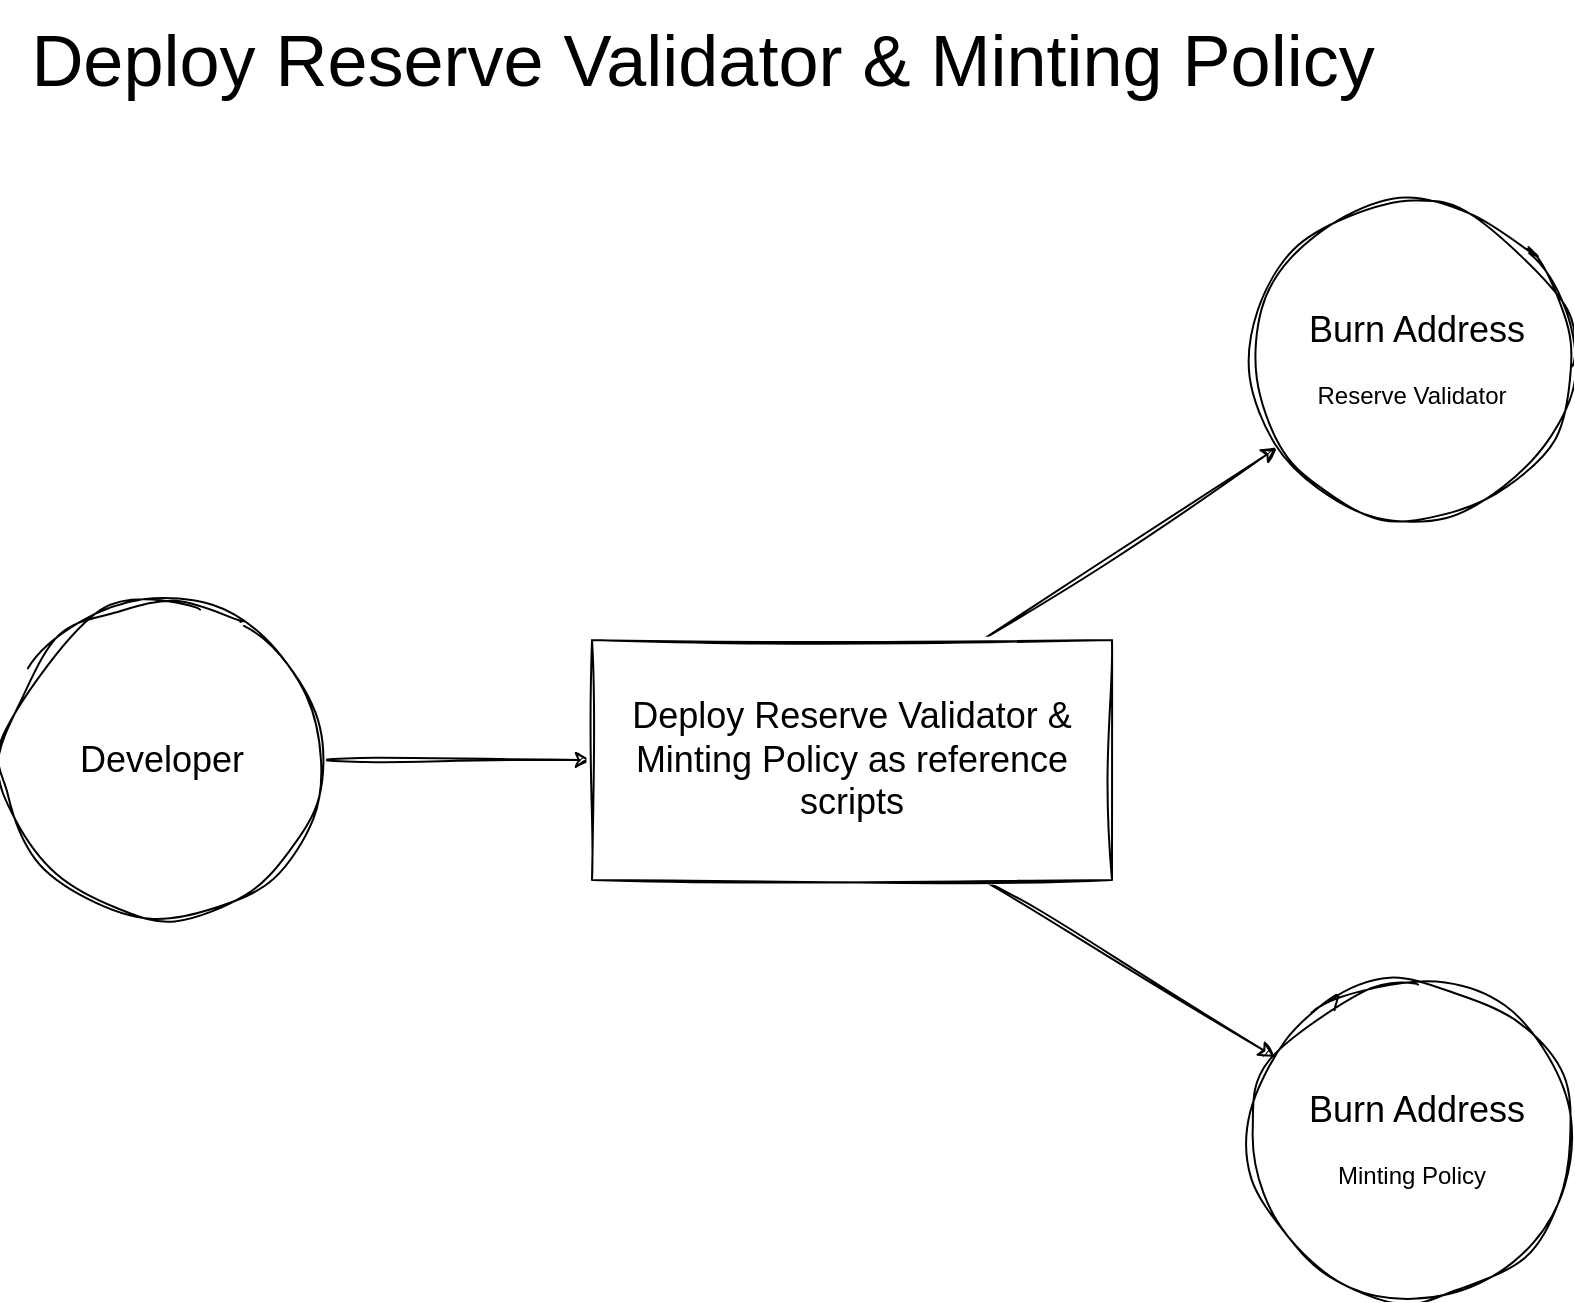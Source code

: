 <mxfile>
    <diagram id="WyKOCYspISZ9Fhzsf7lo" name="Page-1">
        <mxGraphModel dx="867" dy="773" grid="1" gridSize="10" guides="1" tooltips="1" connect="1" arrows="1" fold="1" page="1" pageScale="1" pageWidth="1169" pageHeight="1654" background="#ffffff" math="0" shadow="0">
            <root>
                <mxCell id="0"/>
                <mxCell id="1" parent="0"/>
                <mxCell id="5" value="" style="edgeStyle=none;html=1;fontSize=18;entryX=0;entryY=0.5;entryDx=0;entryDy=0;rounded=0;sketch=1;curveFitting=1;jiggle=2;" parent="1" source="2" target="8" edge="1">
                    <mxGeometry relative="1" as="geometry">
                        <mxPoint x="610" y="690" as="targetPoint"/>
                    </mxGeometry>
                </mxCell>
                <mxCell id="2" value="&lt;font style=&quot;font-size: 18px;&quot;&gt;Developer&lt;/font&gt;" style="ellipse;whiteSpace=wrap;html=1;aspect=fixed;rounded=0;sketch=1;curveFitting=1;jiggle=2;" parent="1" vertex="1">
                    <mxGeometry x="235" y="600" width="160" height="160" as="geometry"/>
                </mxCell>
                <mxCell id="12" style="edgeStyle=none;html=1;exitX=0.75;exitY=0;exitDx=0;exitDy=0;fontSize=18;rounded=0;sketch=1;curveFitting=1;jiggle=2;" parent="1" source="8" target="11" edge="1">
                    <mxGeometry relative="1" as="geometry"/>
                </mxCell>
                <mxCell id="13" style="edgeStyle=none;html=1;exitX=0.75;exitY=1;exitDx=0;exitDy=0;fontSize=18;rounded=0;sketch=1;curveFitting=1;jiggle=2;" parent="1" source="8" target="10" edge="1">
                    <mxGeometry relative="1" as="geometry"/>
                </mxCell>
                <mxCell id="8" value="&lt;span style=&quot;font-size: 18px;&quot;&gt;Deploy Reserve Validator &amp;amp; Minting Policy as reference scripts&lt;/span&gt;" style="rounded=0;whiteSpace=wrap;html=1;sketch=1;curveFitting=1;jiggle=2;" parent="1" vertex="1">
                    <mxGeometry x="530" y="620" width="260" height="120" as="geometry"/>
                </mxCell>
                <mxCell id="10" value="&lt;font style=&quot;font-size: 18px;&quot;&gt;&amp;nbsp;Burn Address&lt;/font&gt;&lt;br&gt;&lt;br&gt;Minting Policy" style="ellipse;whiteSpace=wrap;html=1;aspect=fixed;rounded=0;sketch=1;curveFitting=1;jiggle=2;" parent="1" vertex="1">
                    <mxGeometry x="860" y="790" width="160" height="160" as="geometry"/>
                </mxCell>
                <mxCell id="11" value="&lt;font style=&quot;font-size: 18px;&quot;&gt;&amp;nbsp;Burn Address&lt;/font&gt;&lt;br&gt;&lt;br&gt;Reserve Validator" style="ellipse;whiteSpace=wrap;html=1;aspect=fixed;rounded=0;sketch=1;curveFitting=1;jiggle=2;" parent="1" vertex="1">
                    <mxGeometry x="860" y="400" width="160" height="160" as="geometry"/>
                </mxCell>
                <mxCell id="46" value="&lt;font style=&quot;font-size: 36px;&quot;&gt;Deploy Reserve Validator &amp;amp; Minting Policy&lt;br&gt;&lt;/font&gt;" style="text;html=1;align=center;verticalAlign=middle;resizable=0;points=[];autosize=1;strokeColor=none;fillColor=none;fontSize=14;rounded=0;sketch=1;curveFitting=1;jiggle=2;" parent="1" vertex="1">
                    <mxGeometry x="235" y="300" width="700" height="60" as="geometry"/>
                </mxCell>
            </root>
        </mxGraphModel>
    </diagram>
</mxfile>